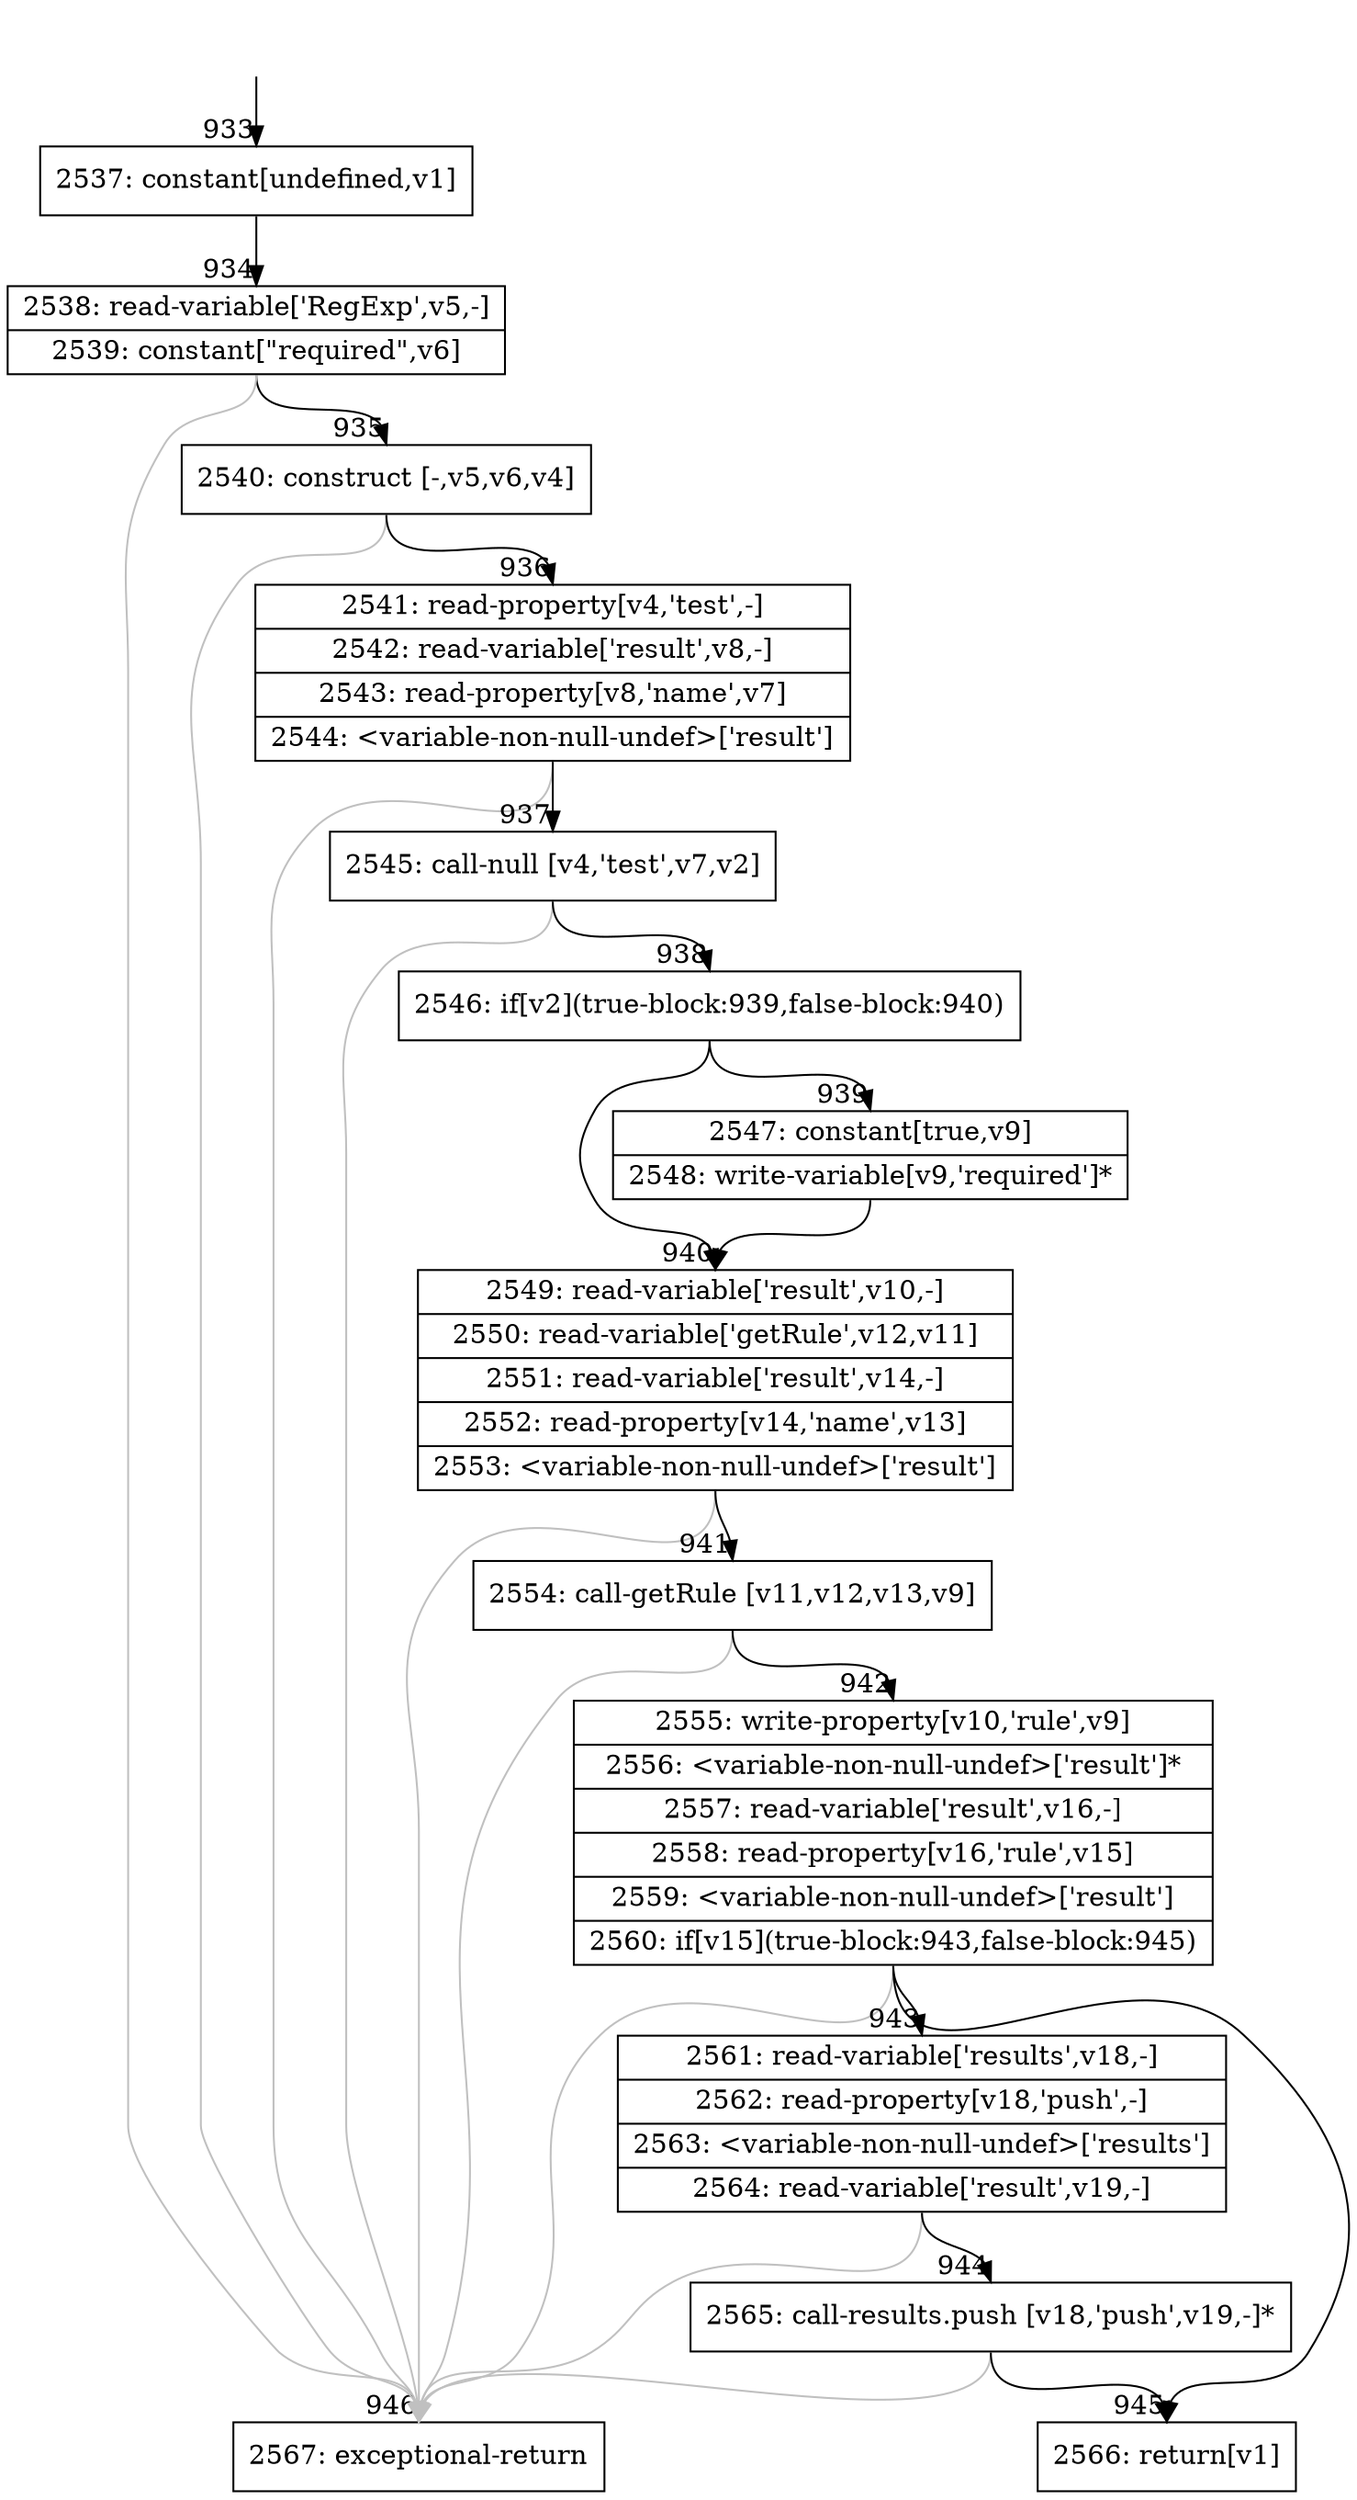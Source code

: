 digraph {
rankdir="TD"
BB_entry92[shape=none,label=""];
BB_entry92 -> BB933 [tailport=s, headport=n, headlabel="    933"]
BB933 [shape=record label="{2537: constant[undefined,v1]}" ] 
BB933 -> BB934 [tailport=s, headport=n, headlabel="      934"]
BB934 [shape=record label="{2538: read-variable['RegExp',v5,-]|2539: constant[\"required\",v6]}" ] 
BB934 -> BB935 [tailport=s, headport=n, headlabel="      935"]
BB934 -> BB946 [tailport=s, headport=n, color=gray, headlabel="      946"]
BB935 [shape=record label="{2540: construct [-,v5,v6,v4]}" ] 
BB935 -> BB936 [tailport=s, headport=n, headlabel="      936"]
BB935 -> BB946 [tailport=s, headport=n, color=gray]
BB936 [shape=record label="{2541: read-property[v4,'test',-]|2542: read-variable['result',v8,-]|2543: read-property[v8,'name',v7]|2544: \<variable-non-null-undef\>['result']}" ] 
BB936 -> BB937 [tailport=s, headport=n, headlabel="      937"]
BB936 -> BB946 [tailport=s, headport=n, color=gray]
BB937 [shape=record label="{2545: call-null [v4,'test',v7,v2]}" ] 
BB937 -> BB938 [tailport=s, headport=n, headlabel="      938"]
BB937 -> BB946 [tailport=s, headport=n, color=gray]
BB938 [shape=record label="{2546: if[v2](true-block:939,false-block:940)}" ] 
BB938 -> BB939 [tailport=s, headport=n, headlabel="      939"]
BB938 -> BB940 [tailport=s, headport=n, headlabel="      940"]
BB939 [shape=record label="{2547: constant[true,v9]|2548: write-variable[v9,'required']*}" ] 
BB939 -> BB940 [tailport=s, headport=n]
BB940 [shape=record label="{2549: read-variable['result',v10,-]|2550: read-variable['getRule',v12,v11]|2551: read-variable['result',v14,-]|2552: read-property[v14,'name',v13]|2553: \<variable-non-null-undef\>['result']}" ] 
BB940 -> BB941 [tailport=s, headport=n, headlabel="      941"]
BB940 -> BB946 [tailport=s, headport=n, color=gray]
BB941 [shape=record label="{2554: call-getRule [v11,v12,v13,v9]}" ] 
BB941 -> BB942 [tailport=s, headport=n, headlabel="      942"]
BB941 -> BB946 [tailport=s, headport=n, color=gray]
BB942 [shape=record label="{2555: write-property[v10,'rule',v9]|2556: \<variable-non-null-undef\>['result']*|2557: read-variable['result',v16,-]|2558: read-property[v16,'rule',v15]|2559: \<variable-non-null-undef\>['result']|2560: if[v15](true-block:943,false-block:945)}" ] 
BB942 -> BB943 [tailport=s, headport=n, headlabel="      943"]
BB942 -> BB945 [tailport=s, headport=n, headlabel="      945"]
BB942 -> BB946 [tailport=s, headport=n, color=gray]
BB943 [shape=record label="{2561: read-variable['results',v18,-]|2562: read-property[v18,'push',-]|2563: \<variable-non-null-undef\>['results']|2564: read-variable['result',v19,-]}" ] 
BB943 -> BB944 [tailport=s, headport=n, headlabel="      944"]
BB943 -> BB946 [tailport=s, headport=n, color=gray]
BB944 [shape=record label="{2565: call-results.push [v18,'push',v19,-]*}" ] 
BB944 -> BB945 [tailport=s, headport=n]
BB944 -> BB946 [tailport=s, headport=n, color=gray]
BB945 [shape=record label="{2566: return[v1]}" ] 
BB946 [shape=record label="{2567: exceptional-return}" ] 
//#$~ 839
}
